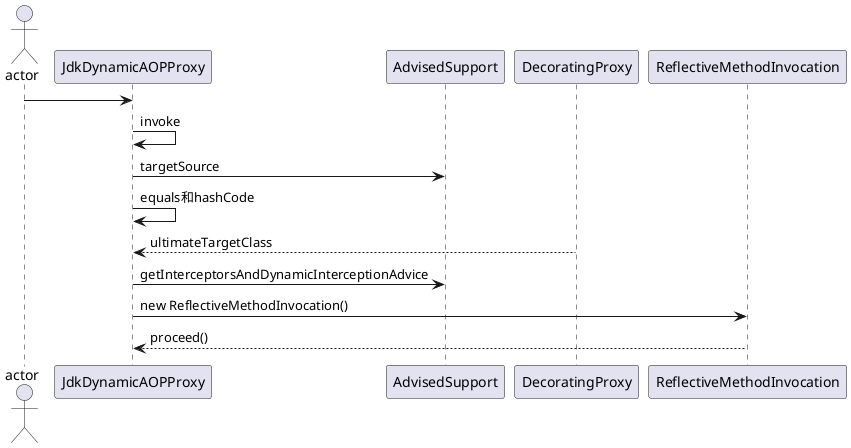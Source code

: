 @startuml
actor actor
actor -> JdkDynamicAOPProxy
JdkDynamicAOPProxy -> JdkDynamicAOPProxy: invoke
JdkDynamicAOPProxy -> AdvisedSupport: targetSource
JdkDynamicAOPProxy -> JdkDynamicAOPProxy: equals和hashCode
JdkDynamicAOPProxy <-- DecoratingProxy: ultimateTargetClass
JdkDynamicAOPProxy -> AdvisedSupport: getInterceptorsAndDynamicInterceptionAdvice
JdkDynamicAOPProxy -> ReflectiveMethodInvocation: new ReflectiveMethodInvocation()
JdkDynamicAOPProxy <-- ReflectiveMethodInvocation: proceed()


'这里的advised是AdviceSupport型，持有targetSource，方便获取target相关的一些信息
@enduml